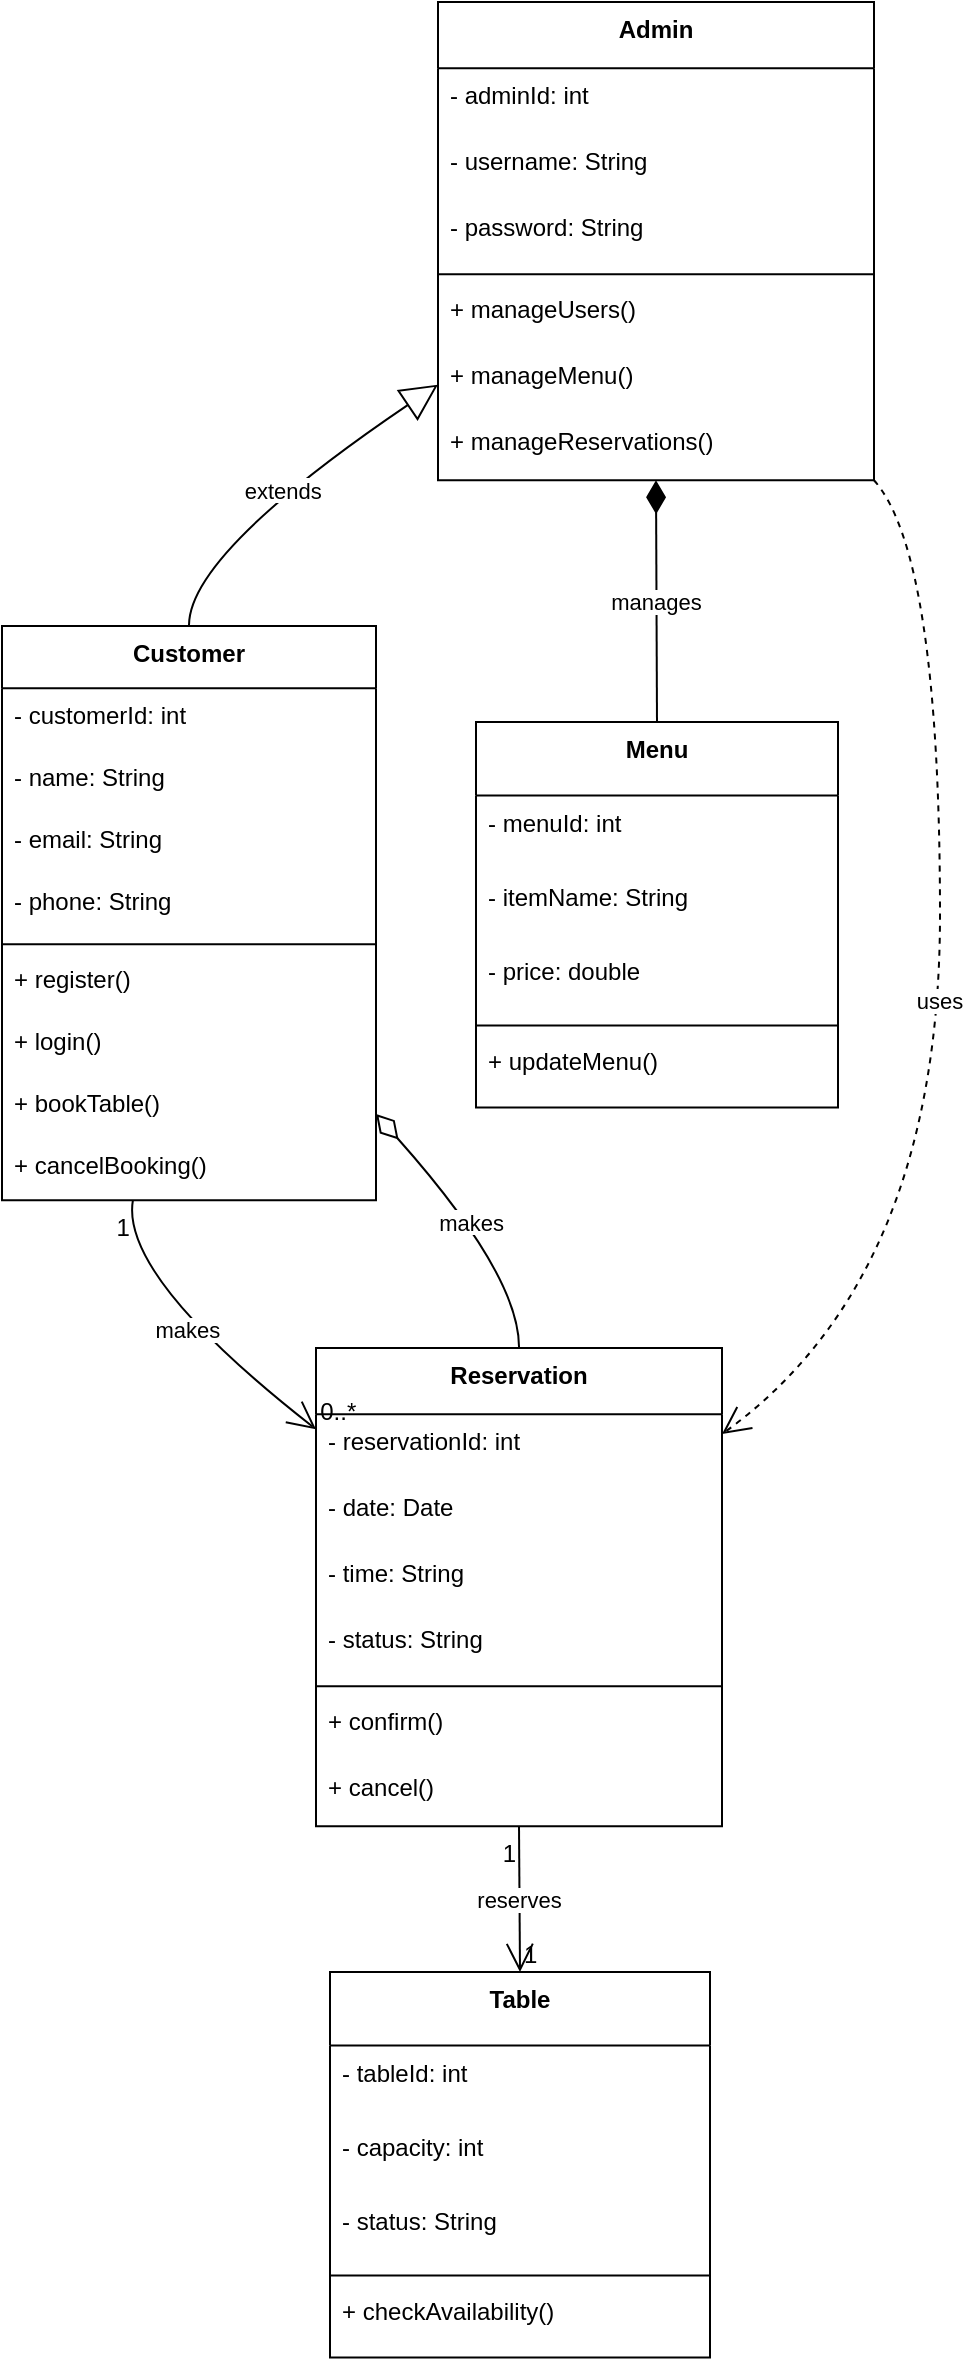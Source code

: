 <mxfile version="26.2.13">
  <diagram name="Page-1" id="2Cn8l1esFhioQO4Fm7mU">
    <mxGraphModel dx="1283" dy="596" grid="1" gridSize="10" guides="1" tooltips="1" connect="1" arrows="1" fold="1" page="1" pageScale="1" pageWidth="850" pageHeight="1100" math="0" shadow="0">
      <root>
        <mxCell id="0" />
        <mxCell id="1" parent="0" />
        <mxCell id="D6PlRGWbOjAIQTQuNFPc-48" value="Customer" style="swimlane;fontStyle=1;align=center;verticalAlign=top;childLayout=stackLayout;horizontal=1;startSize=31.111;horizontalStack=0;resizeParent=1;resizeParentMax=0;resizeLast=0;collapsible=0;marginBottom=0;" vertex="1" parent="1">
          <mxGeometry x="20" y="352" width="187" height="287.111" as="geometry" />
        </mxCell>
        <mxCell id="D6PlRGWbOjAIQTQuNFPc-49" value="- customerId: int" style="text;strokeColor=none;fillColor=none;align=left;verticalAlign=top;spacingLeft=4;spacingRight=4;overflow=hidden;rotatable=0;points=[[0,0.5],[1,0.5]];portConstraint=eastwest;" vertex="1" parent="D6PlRGWbOjAIQTQuNFPc-48">
          <mxGeometry y="31.111" width="187" height="31" as="geometry" />
        </mxCell>
        <mxCell id="D6PlRGWbOjAIQTQuNFPc-50" value="- name: String" style="text;strokeColor=none;fillColor=none;align=left;verticalAlign=top;spacingLeft=4;spacingRight=4;overflow=hidden;rotatable=0;points=[[0,0.5],[1,0.5]];portConstraint=eastwest;" vertex="1" parent="D6PlRGWbOjAIQTQuNFPc-48">
          <mxGeometry y="62.111" width="187" height="31" as="geometry" />
        </mxCell>
        <mxCell id="D6PlRGWbOjAIQTQuNFPc-51" value="- email: String" style="text;strokeColor=none;fillColor=none;align=left;verticalAlign=top;spacingLeft=4;spacingRight=4;overflow=hidden;rotatable=0;points=[[0,0.5],[1,0.5]];portConstraint=eastwest;" vertex="1" parent="D6PlRGWbOjAIQTQuNFPc-48">
          <mxGeometry y="93.111" width="187" height="31" as="geometry" />
        </mxCell>
        <mxCell id="D6PlRGWbOjAIQTQuNFPc-52" value="- phone: String" style="text;strokeColor=none;fillColor=none;align=left;verticalAlign=top;spacingLeft=4;spacingRight=4;overflow=hidden;rotatable=0;points=[[0,0.5],[1,0.5]];portConstraint=eastwest;" vertex="1" parent="D6PlRGWbOjAIQTQuNFPc-48">
          <mxGeometry y="124.111" width="187" height="31" as="geometry" />
        </mxCell>
        <mxCell id="D6PlRGWbOjAIQTQuNFPc-53" style="line;strokeWidth=1;fillColor=none;align=left;verticalAlign=middle;spacingTop=-1;spacingLeft=3;spacingRight=3;rotatable=0;labelPosition=right;points=[];portConstraint=eastwest;strokeColor=inherit;" vertex="1" parent="D6PlRGWbOjAIQTQuNFPc-48">
          <mxGeometry y="155.111" width="187" height="8" as="geometry" />
        </mxCell>
        <mxCell id="D6PlRGWbOjAIQTQuNFPc-54" value="+ register()" style="text;strokeColor=none;fillColor=none;align=left;verticalAlign=top;spacingLeft=4;spacingRight=4;overflow=hidden;rotatable=0;points=[[0,0.5],[1,0.5]];portConstraint=eastwest;" vertex="1" parent="D6PlRGWbOjAIQTQuNFPc-48">
          <mxGeometry y="163.111" width="187" height="31" as="geometry" />
        </mxCell>
        <mxCell id="D6PlRGWbOjAIQTQuNFPc-55" value="+ login()" style="text;strokeColor=none;fillColor=none;align=left;verticalAlign=top;spacingLeft=4;spacingRight=4;overflow=hidden;rotatable=0;points=[[0,0.5],[1,0.5]];portConstraint=eastwest;" vertex="1" parent="D6PlRGWbOjAIQTQuNFPc-48">
          <mxGeometry y="194.111" width="187" height="31" as="geometry" />
        </mxCell>
        <mxCell id="D6PlRGWbOjAIQTQuNFPc-56" value="+ bookTable()" style="text;strokeColor=none;fillColor=none;align=left;verticalAlign=top;spacingLeft=4;spacingRight=4;overflow=hidden;rotatable=0;points=[[0,0.5],[1,0.5]];portConstraint=eastwest;" vertex="1" parent="D6PlRGWbOjAIQTQuNFPc-48">
          <mxGeometry y="225.111" width="187" height="31" as="geometry" />
        </mxCell>
        <mxCell id="D6PlRGWbOjAIQTQuNFPc-57" value="+ cancelBooking()" style="text;strokeColor=none;fillColor=none;align=left;verticalAlign=top;spacingLeft=4;spacingRight=4;overflow=hidden;rotatable=0;points=[[0,0.5],[1,0.5]];portConstraint=eastwest;" vertex="1" parent="D6PlRGWbOjAIQTQuNFPc-48">
          <mxGeometry y="256.111" width="187" height="31" as="geometry" />
        </mxCell>
        <mxCell id="D6PlRGWbOjAIQTQuNFPc-58" value="Admin" style="swimlane;fontStyle=1;align=center;verticalAlign=top;childLayout=stackLayout;horizontal=1;startSize=33.143;horizontalStack=0;resizeParent=1;resizeParentMax=0;resizeLast=0;collapsible=0;marginBottom=0;" vertex="1" parent="1">
          <mxGeometry x="238" y="40" width="218" height="239.143" as="geometry" />
        </mxCell>
        <mxCell id="D6PlRGWbOjAIQTQuNFPc-59" value="- adminId: int" style="text;strokeColor=none;fillColor=none;align=left;verticalAlign=top;spacingLeft=4;spacingRight=4;overflow=hidden;rotatable=0;points=[[0,0.5],[1,0.5]];portConstraint=eastwest;" vertex="1" parent="D6PlRGWbOjAIQTQuNFPc-58">
          <mxGeometry y="33.143" width="218" height="33" as="geometry" />
        </mxCell>
        <mxCell id="D6PlRGWbOjAIQTQuNFPc-60" value="- username: String" style="text;strokeColor=none;fillColor=none;align=left;verticalAlign=top;spacingLeft=4;spacingRight=4;overflow=hidden;rotatable=0;points=[[0,0.5],[1,0.5]];portConstraint=eastwest;" vertex="1" parent="D6PlRGWbOjAIQTQuNFPc-58">
          <mxGeometry y="66.143" width="218" height="33" as="geometry" />
        </mxCell>
        <mxCell id="D6PlRGWbOjAIQTQuNFPc-61" value="- password: String" style="text;strokeColor=none;fillColor=none;align=left;verticalAlign=top;spacingLeft=4;spacingRight=4;overflow=hidden;rotatable=0;points=[[0,0.5],[1,0.5]];portConstraint=eastwest;" vertex="1" parent="D6PlRGWbOjAIQTQuNFPc-58">
          <mxGeometry y="99.143" width="218" height="33" as="geometry" />
        </mxCell>
        <mxCell id="D6PlRGWbOjAIQTQuNFPc-62" style="line;strokeWidth=1;fillColor=none;align=left;verticalAlign=middle;spacingTop=-1;spacingLeft=3;spacingRight=3;rotatable=0;labelPosition=right;points=[];portConstraint=eastwest;strokeColor=inherit;" vertex="1" parent="D6PlRGWbOjAIQTQuNFPc-58">
          <mxGeometry y="132.143" width="218" height="8" as="geometry" />
        </mxCell>
        <mxCell id="D6PlRGWbOjAIQTQuNFPc-63" value="+ manageUsers()" style="text;strokeColor=none;fillColor=none;align=left;verticalAlign=top;spacingLeft=4;spacingRight=4;overflow=hidden;rotatable=0;points=[[0,0.5],[1,0.5]];portConstraint=eastwest;" vertex="1" parent="D6PlRGWbOjAIQTQuNFPc-58">
          <mxGeometry y="140.143" width="218" height="33" as="geometry" />
        </mxCell>
        <mxCell id="D6PlRGWbOjAIQTQuNFPc-64" value="+ manageMenu()" style="text;strokeColor=none;fillColor=none;align=left;verticalAlign=top;spacingLeft=4;spacingRight=4;overflow=hidden;rotatable=0;points=[[0,0.5],[1,0.5]];portConstraint=eastwest;" vertex="1" parent="D6PlRGWbOjAIQTQuNFPc-58">
          <mxGeometry y="173.143" width="218" height="33" as="geometry" />
        </mxCell>
        <mxCell id="D6PlRGWbOjAIQTQuNFPc-65" value="+ manageReservations()" style="text;strokeColor=none;fillColor=none;align=left;verticalAlign=top;spacingLeft=4;spacingRight=4;overflow=hidden;rotatable=0;points=[[0,0.5],[1,0.5]];portConstraint=eastwest;" vertex="1" parent="D6PlRGWbOjAIQTQuNFPc-58">
          <mxGeometry y="206.143" width="218" height="33" as="geometry" />
        </mxCell>
        <mxCell id="D6PlRGWbOjAIQTQuNFPc-66" value="Table" style="swimlane;fontStyle=1;align=center;verticalAlign=top;childLayout=stackLayout;horizontal=1;startSize=36.8;horizontalStack=0;resizeParent=1;resizeParentMax=0;resizeLast=0;collapsible=0;marginBottom=0;" vertex="1" parent="1">
          <mxGeometry x="184" y="1025" width="190" height="192.8" as="geometry" />
        </mxCell>
        <mxCell id="D6PlRGWbOjAIQTQuNFPc-67" value="- tableId: int" style="text;strokeColor=none;fillColor=none;align=left;verticalAlign=top;spacingLeft=4;spacingRight=4;overflow=hidden;rotatable=0;points=[[0,0.5],[1,0.5]];portConstraint=eastwest;" vertex="1" parent="D6PlRGWbOjAIQTQuNFPc-66">
          <mxGeometry y="36.8" width="190" height="37" as="geometry" />
        </mxCell>
        <mxCell id="D6PlRGWbOjAIQTQuNFPc-68" value="- capacity: int" style="text;strokeColor=none;fillColor=none;align=left;verticalAlign=top;spacingLeft=4;spacingRight=4;overflow=hidden;rotatable=0;points=[[0,0.5],[1,0.5]];portConstraint=eastwest;" vertex="1" parent="D6PlRGWbOjAIQTQuNFPc-66">
          <mxGeometry y="73.8" width="190" height="37" as="geometry" />
        </mxCell>
        <mxCell id="D6PlRGWbOjAIQTQuNFPc-69" value="- status: String" style="text;strokeColor=none;fillColor=none;align=left;verticalAlign=top;spacingLeft=4;spacingRight=4;overflow=hidden;rotatable=0;points=[[0,0.5],[1,0.5]];portConstraint=eastwest;" vertex="1" parent="D6PlRGWbOjAIQTQuNFPc-66">
          <mxGeometry y="110.8" width="190" height="37" as="geometry" />
        </mxCell>
        <mxCell id="D6PlRGWbOjAIQTQuNFPc-70" style="line;strokeWidth=1;fillColor=none;align=left;verticalAlign=middle;spacingTop=-1;spacingLeft=3;spacingRight=3;rotatable=0;labelPosition=right;points=[];portConstraint=eastwest;strokeColor=inherit;" vertex="1" parent="D6PlRGWbOjAIQTQuNFPc-66">
          <mxGeometry y="147.8" width="190" height="8" as="geometry" />
        </mxCell>
        <mxCell id="D6PlRGWbOjAIQTQuNFPc-71" value="+ checkAvailability()" style="text;strokeColor=none;fillColor=none;align=left;verticalAlign=top;spacingLeft=4;spacingRight=4;overflow=hidden;rotatable=0;points=[[0,0.5],[1,0.5]];portConstraint=eastwest;" vertex="1" parent="D6PlRGWbOjAIQTQuNFPc-66">
          <mxGeometry y="155.8" width="190" height="37" as="geometry" />
        </mxCell>
        <mxCell id="D6PlRGWbOjAIQTQuNFPc-72" value="Reservation" style="swimlane;fontStyle=1;align=center;verticalAlign=top;childLayout=stackLayout;horizontal=1;startSize=33.143;horizontalStack=0;resizeParent=1;resizeParentMax=0;resizeLast=0;collapsible=0;marginBottom=0;" vertex="1" parent="1">
          <mxGeometry x="177" y="713" width="203" height="239.143" as="geometry" />
        </mxCell>
        <mxCell id="D6PlRGWbOjAIQTQuNFPc-73" value="- reservationId: int" style="text;strokeColor=none;fillColor=none;align=left;verticalAlign=top;spacingLeft=4;spacingRight=4;overflow=hidden;rotatable=0;points=[[0,0.5],[1,0.5]];portConstraint=eastwest;" vertex="1" parent="D6PlRGWbOjAIQTQuNFPc-72">
          <mxGeometry y="33.143" width="203" height="33" as="geometry" />
        </mxCell>
        <mxCell id="D6PlRGWbOjAIQTQuNFPc-74" value="- date: Date" style="text;strokeColor=none;fillColor=none;align=left;verticalAlign=top;spacingLeft=4;spacingRight=4;overflow=hidden;rotatable=0;points=[[0,0.5],[1,0.5]];portConstraint=eastwest;" vertex="1" parent="D6PlRGWbOjAIQTQuNFPc-72">
          <mxGeometry y="66.143" width="203" height="33" as="geometry" />
        </mxCell>
        <mxCell id="D6PlRGWbOjAIQTQuNFPc-75" value="- time: String" style="text;strokeColor=none;fillColor=none;align=left;verticalAlign=top;spacingLeft=4;spacingRight=4;overflow=hidden;rotatable=0;points=[[0,0.5],[1,0.5]];portConstraint=eastwest;" vertex="1" parent="D6PlRGWbOjAIQTQuNFPc-72">
          <mxGeometry y="99.143" width="203" height="33" as="geometry" />
        </mxCell>
        <mxCell id="D6PlRGWbOjAIQTQuNFPc-76" value="- status: String" style="text;strokeColor=none;fillColor=none;align=left;verticalAlign=top;spacingLeft=4;spacingRight=4;overflow=hidden;rotatable=0;points=[[0,0.5],[1,0.5]];portConstraint=eastwest;" vertex="1" parent="D6PlRGWbOjAIQTQuNFPc-72">
          <mxGeometry y="132.143" width="203" height="33" as="geometry" />
        </mxCell>
        <mxCell id="D6PlRGWbOjAIQTQuNFPc-77" style="line;strokeWidth=1;fillColor=none;align=left;verticalAlign=middle;spacingTop=-1;spacingLeft=3;spacingRight=3;rotatable=0;labelPosition=right;points=[];portConstraint=eastwest;strokeColor=inherit;" vertex="1" parent="D6PlRGWbOjAIQTQuNFPc-72">
          <mxGeometry y="165.143" width="203" height="8" as="geometry" />
        </mxCell>
        <mxCell id="D6PlRGWbOjAIQTQuNFPc-78" value="+ confirm()" style="text;strokeColor=none;fillColor=none;align=left;verticalAlign=top;spacingLeft=4;spacingRight=4;overflow=hidden;rotatable=0;points=[[0,0.5],[1,0.5]];portConstraint=eastwest;" vertex="1" parent="D6PlRGWbOjAIQTQuNFPc-72">
          <mxGeometry y="173.143" width="203" height="33" as="geometry" />
        </mxCell>
        <mxCell id="D6PlRGWbOjAIQTQuNFPc-79" value="+ cancel()" style="text;strokeColor=none;fillColor=none;align=left;verticalAlign=top;spacingLeft=4;spacingRight=4;overflow=hidden;rotatable=0;points=[[0,0.5],[1,0.5]];portConstraint=eastwest;" vertex="1" parent="D6PlRGWbOjAIQTQuNFPc-72">
          <mxGeometry y="206.143" width="203" height="33" as="geometry" />
        </mxCell>
        <mxCell id="D6PlRGWbOjAIQTQuNFPc-80" value="Menu" style="swimlane;fontStyle=1;align=center;verticalAlign=top;childLayout=stackLayout;horizontal=1;startSize=36.8;horizontalStack=0;resizeParent=1;resizeParentMax=0;resizeLast=0;collapsible=0;marginBottom=0;" vertex="1" parent="1">
          <mxGeometry x="257" y="400" width="181" height="192.8" as="geometry" />
        </mxCell>
        <mxCell id="D6PlRGWbOjAIQTQuNFPc-81" value="- menuId: int" style="text;strokeColor=none;fillColor=none;align=left;verticalAlign=top;spacingLeft=4;spacingRight=4;overflow=hidden;rotatable=0;points=[[0,0.5],[1,0.5]];portConstraint=eastwest;" vertex="1" parent="D6PlRGWbOjAIQTQuNFPc-80">
          <mxGeometry y="36.8" width="181" height="37" as="geometry" />
        </mxCell>
        <mxCell id="D6PlRGWbOjAIQTQuNFPc-82" value="- itemName: String" style="text;strokeColor=none;fillColor=none;align=left;verticalAlign=top;spacingLeft=4;spacingRight=4;overflow=hidden;rotatable=0;points=[[0,0.5],[1,0.5]];portConstraint=eastwest;" vertex="1" parent="D6PlRGWbOjAIQTQuNFPc-80">
          <mxGeometry y="73.8" width="181" height="37" as="geometry" />
        </mxCell>
        <mxCell id="D6PlRGWbOjAIQTQuNFPc-83" value="- price: double" style="text;strokeColor=none;fillColor=none;align=left;verticalAlign=top;spacingLeft=4;spacingRight=4;overflow=hidden;rotatable=0;points=[[0,0.5],[1,0.5]];portConstraint=eastwest;" vertex="1" parent="D6PlRGWbOjAIQTQuNFPc-80">
          <mxGeometry y="110.8" width="181" height="37" as="geometry" />
        </mxCell>
        <mxCell id="D6PlRGWbOjAIQTQuNFPc-84" style="line;strokeWidth=1;fillColor=none;align=left;verticalAlign=middle;spacingTop=-1;spacingLeft=3;spacingRight=3;rotatable=0;labelPosition=right;points=[];portConstraint=eastwest;strokeColor=inherit;" vertex="1" parent="D6PlRGWbOjAIQTQuNFPc-80">
          <mxGeometry y="147.8" width="181" height="8" as="geometry" />
        </mxCell>
        <mxCell id="D6PlRGWbOjAIQTQuNFPc-85" value="+ updateMenu()" style="text;strokeColor=none;fillColor=none;align=left;verticalAlign=top;spacingLeft=4;spacingRight=4;overflow=hidden;rotatable=0;points=[[0,0.5],[1,0.5]];portConstraint=eastwest;" vertex="1" parent="D6PlRGWbOjAIQTQuNFPc-80">
          <mxGeometry y="155.8" width="181" height="37" as="geometry" />
        </mxCell>
        <mxCell id="D6PlRGWbOjAIQTQuNFPc-86" value="makes" style="curved=1;startArrow=none;endArrow=open;endSize=12;exitX=0.35;exitY=1;entryX=0;entryY=0.17;rounded=0;" edge="1" parent="1" source="D6PlRGWbOjAIQTQuNFPc-48" target="D6PlRGWbOjAIQTQuNFPc-72">
          <mxGeometry relative="1" as="geometry">
            <Array as="points">
              <mxPoint x="79" y="677" />
            </Array>
          </mxGeometry>
        </mxCell>
        <mxCell id="D6PlRGWbOjAIQTQuNFPc-87" value="1" style="edgeLabel;resizable=0;labelBackgroundColor=none;fontSize=12;align=right;verticalAlign=top;" vertex="1" parent="D6PlRGWbOjAIQTQuNFPc-86">
          <mxGeometry x="-1" relative="1" as="geometry" />
        </mxCell>
        <mxCell id="D6PlRGWbOjAIQTQuNFPc-88" value="0..*" style="edgeLabel;resizable=0;labelBackgroundColor=none;fontSize=12;align=left;verticalAlign=bottom;" vertex="1" parent="D6PlRGWbOjAIQTQuNFPc-86">
          <mxGeometry x="1" relative="1" as="geometry" />
        </mxCell>
        <mxCell id="D6PlRGWbOjAIQTQuNFPc-89" value="reserves" style="curved=1;startArrow=none;endArrow=open;endSize=12;exitX=0.5;exitY=1;entryX=0.5;entryY=0;rounded=0;" edge="1" parent="1" source="D6PlRGWbOjAIQTQuNFPc-72" target="D6PlRGWbOjAIQTQuNFPc-66">
          <mxGeometry relative="1" as="geometry">
            <Array as="points" />
          </mxGeometry>
        </mxCell>
        <mxCell id="D6PlRGWbOjAIQTQuNFPc-90" value="1" style="edgeLabel;resizable=0;labelBackgroundColor=none;fontSize=12;align=right;verticalAlign=top;" vertex="1" parent="D6PlRGWbOjAIQTQuNFPc-89">
          <mxGeometry x="-1" relative="1" as="geometry" />
        </mxCell>
        <mxCell id="D6PlRGWbOjAIQTQuNFPc-91" value="1" style="edgeLabel;resizable=0;labelBackgroundColor=none;fontSize=12;align=left;verticalAlign=bottom;" vertex="1" parent="D6PlRGWbOjAIQTQuNFPc-89">
          <mxGeometry x="1" relative="1" as="geometry" />
        </mxCell>
        <mxCell id="D6PlRGWbOjAIQTQuNFPc-92" value="makes" style="curved=1;startArrow=diamondThin;startSize=14;startFill=0;endArrow=none;exitX=1;exitY=0.85;entryX=0.5;entryY=0;rounded=0;" edge="1" parent="1" source="D6PlRGWbOjAIQTQuNFPc-48" target="D6PlRGWbOjAIQTQuNFPc-72">
          <mxGeometry relative="1" as="geometry">
            <Array as="points">
              <mxPoint x="279" y="677" />
            </Array>
          </mxGeometry>
        </mxCell>
        <mxCell id="D6PlRGWbOjAIQTQuNFPc-93" value="manages" style="curved=1;startArrow=diamondThin;startSize=14;startFill=1;endArrow=none;exitX=0.5;exitY=1;entryX=0.5;entryY=0;rounded=0;" edge="1" parent="1" source="D6PlRGWbOjAIQTQuNFPc-58" target="D6PlRGWbOjAIQTQuNFPc-80">
          <mxGeometry relative="1" as="geometry">
            <Array as="points" />
          </mxGeometry>
        </mxCell>
        <mxCell id="D6PlRGWbOjAIQTQuNFPc-94" value="extends" style="curved=1;startArrow=block;startSize=16;startFill=0;endArrow=none;exitX=0;exitY=0.8;entryX=0.5;entryY=0;rounded=0;" edge="1" parent="1" source="D6PlRGWbOjAIQTQuNFPc-58" target="D6PlRGWbOjAIQTQuNFPc-48">
          <mxGeometry relative="1" as="geometry">
            <Array as="points">
              <mxPoint x="113" y="316" />
            </Array>
          </mxGeometry>
        </mxCell>
        <mxCell id="D6PlRGWbOjAIQTQuNFPc-95" value="uses" style="curved=1;dashed=1;startArrow=none;endArrow=open;endSize=12;exitX=1;exitY=1;entryX=1;entryY=0.18;rounded=0;" edge="1" parent="1" source="D6PlRGWbOjAIQTQuNFPc-58" target="D6PlRGWbOjAIQTQuNFPc-72">
          <mxGeometry relative="1" as="geometry">
            <Array as="points">
              <mxPoint x="489" y="316" />
              <mxPoint x="489" y="677" />
            </Array>
          </mxGeometry>
        </mxCell>
      </root>
    </mxGraphModel>
  </diagram>
</mxfile>
